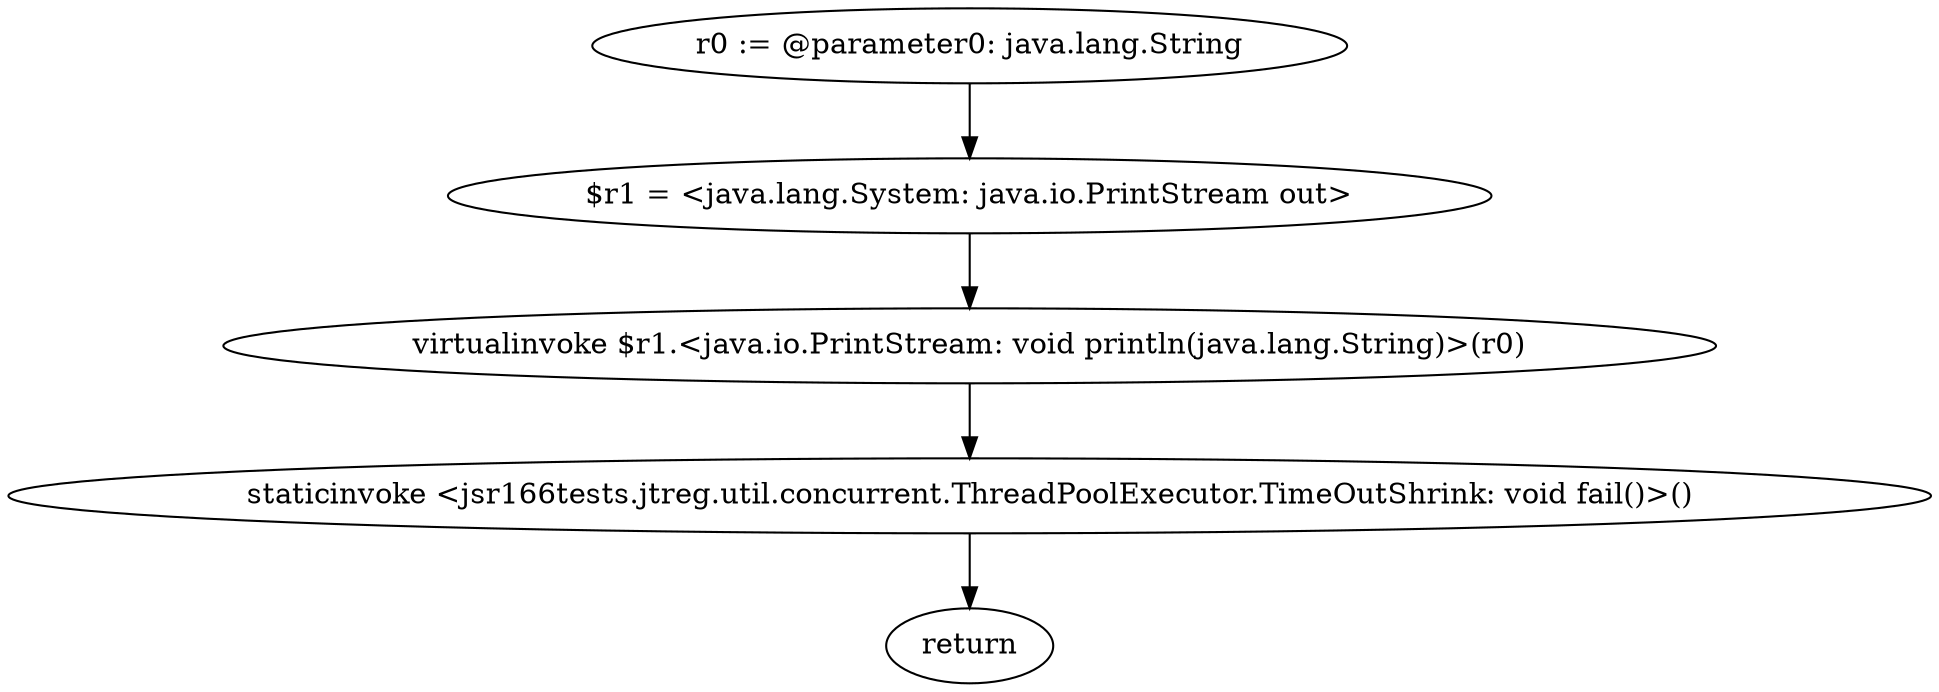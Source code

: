 digraph "unitGraph" {
    "r0 := @parameter0: java.lang.String"
    "$r1 = <java.lang.System: java.io.PrintStream out>"
    "virtualinvoke $r1.<java.io.PrintStream: void println(java.lang.String)>(r0)"
    "staticinvoke <jsr166tests.jtreg.util.concurrent.ThreadPoolExecutor.TimeOutShrink: void fail()>()"
    "return"
    "r0 := @parameter0: java.lang.String"->"$r1 = <java.lang.System: java.io.PrintStream out>";
    "$r1 = <java.lang.System: java.io.PrintStream out>"->"virtualinvoke $r1.<java.io.PrintStream: void println(java.lang.String)>(r0)";
    "virtualinvoke $r1.<java.io.PrintStream: void println(java.lang.String)>(r0)"->"staticinvoke <jsr166tests.jtreg.util.concurrent.ThreadPoolExecutor.TimeOutShrink: void fail()>()";
    "staticinvoke <jsr166tests.jtreg.util.concurrent.ThreadPoolExecutor.TimeOutShrink: void fail()>()"->"return";
}

